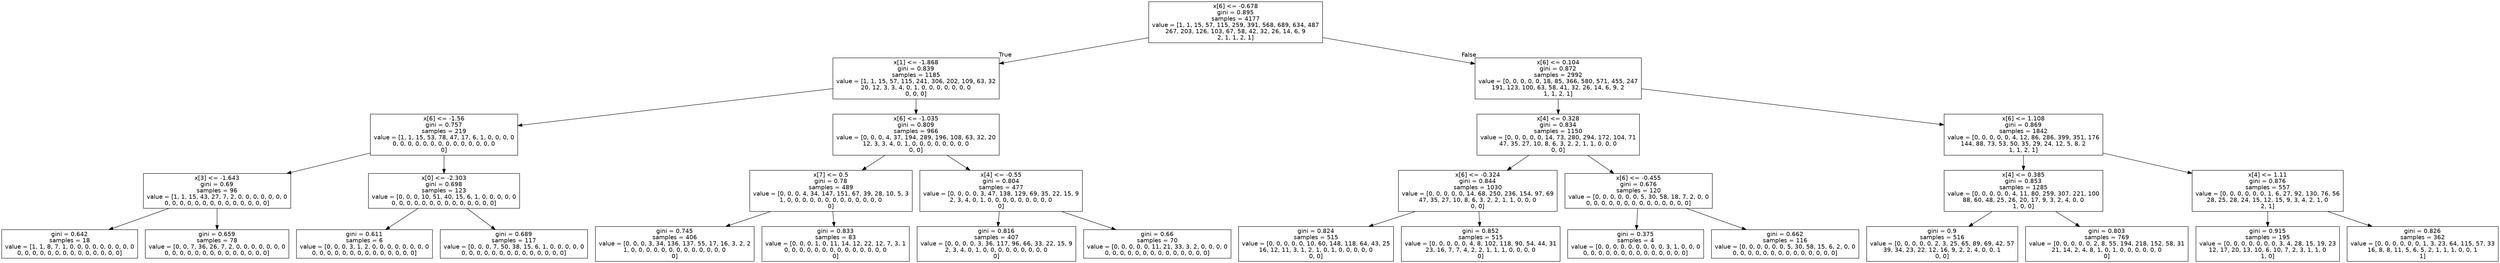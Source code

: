 digraph Tree {
node [shape=box, fontname="helvetica"] ;
edge [fontname="helvetica"] ;
0 [label="x[6] <= -0.678\ngini = 0.895\nsamples = 4177\nvalue = [1, 1, 15, 57, 115, 259, 391, 568, 689, 634, 487\n267, 203, 126, 103, 67, 58, 42, 32, 26, 14, 6, 9\n2, 1, 1, 2, 1]"] ;
1 [label="x[1] <= -1.868\ngini = 0.839\nsamples = 1185\nvalue = [1, 1, 15, 57, 115, 241, 306, 202, 109, 63, 32\n20, 12, 3, 3, 4, 0, 1, 0, 0, 0, 0, 0, 0, 0\n0, 0, 0]"] ;
0 -> 1 [labeldistance=2.5, labelangle=45, headlabel="True"] ;
2 [label="x[6] <= -1.56\ngini = 0.757\nsamples = 219\nvalue = [1, 1, 15, 53, 78, 47, 17, 6, 1, 0, 0, 0, 0\n0, 0, 0, 0, 0, 0, 0, 0, 0, 0, 0, 0, 0, 0\n0]"] ;
1 -> 2 ;
3 [label="x[3] <= -1.643\ngini = 0.69\nsamples = 96\nvalue = [1, 1, 15, 43, 27, 7, 2, 0, 0, 0, 0, 0, 0, 0\n0, 0, 0, 0, 0, 0, 0, 0, 0, 0, 0, 0, 0, 0]"] ;
2 -> 3 ;
4 [label="gini = 0.642\nsamples = 18\nvalue = [1, 1, 8, 7, 1, 0, 0, 0, 0, 0, 0, 0, 0, 0\n0, 0, 0, 0, 0, 0, 0, 0, 0, 0, 0, 0, 0, 0]"] ;
3 -> 4 ;
5 [label="gini = 0.659\nsamples = 78\nvalue = [0, 0, 7, 36, 26, 7, 2, 0, 0, 0, 0, 0, 0, 0\n0, 0, 0, 0, 0, 0, 0, 0, 0, 0, 0, 0, 0, 0]"] ;
3 -> 5 ;
6 [label="x[0] <= -2.303\ngini = 0.698\nsamples = 123\nvalue = [0, 0, 0, 10, 51, 40, 15, 6, 1, 0, 0, 0, 0, 0\n0, 0, 0, 0, 0, 0, 0, 0, 0, 0, 0, 0, 0, 0]"] ;
2 -> 6 ;
7 [label="gini = 0.611\nsamples = 6\nvalue = [0, 0, 0, 3, 1, 2, 0, 0, 0, 0, 0, 0, 0, 0\n0, 0, 0, 0, 0, 0, 0, 0, 0, 0, 0, 0, 0, 0]"] ;
6 -> 7 ;
8 [label="gini = 0.689\nsamples = 117\nvalue = [0, 0, 0, 7, 50, 38, 15, 6, 1, 0, 0, 0, 0, 0\n0, 0, 0, 0, 0, 0, 0, 0, 0, 0, 0, 0, 0, 0]"] ;
6 -> 8 ;
9 [label="x[6] <= -1.035\ngini = 0.809\nsamples = 966\nvalue = [0, 0, 0, 4, 37, 194, 289, 196, 108, 63, 32, 20\n12, 3, 3, 4, 0, 1, 0, 0, 0, 0, 0, 0, 0, 0\n0, 0]"] ;
1 -> 9 ;
10 [label="x[7] <= 0.5\ngini = 0.78\nsamples = 489\nvalue = [0, 0, 0, 4, 34, 147, 151, 67, 39, 28, 10, 5, 3\n1, 0, 0, 0, 0, 0, 0, 0, 0, 0, 0, 0, 0, 0\n0]"] ;
9 -> 10 ;
11 [label="gini = 0.745\nsamples = 406\nvalue = [0, 0, 0, 3, 34, 136, 137, 55, 17, 16, 3, 2, 2\n1, 0, 0, 0, 0, 0, 0, 0, 0, 0, 0, 0, 0, 0\n0]"] ;
10 -> 11 ;
12 [label="gini = 0.833\nsamples = 83\nvalue = [0, 0, 0, 1, 0, 11, 14, 12, 22, 12, 7, 3, 1\n0, 0, 0, 0, 0, 0, 0, 0, 0, 0, 0, 0, 0, 0\n0]"] ;
10 -> 12 ;
13 [label="x[4] <= -0.55\ngini = 0.804\nsamples = 477\nvalue = [0, 0, 0, 0, 3, 47, 138, 129, 69, 35, 22, 15, 9\n2, 3, 4, 0, 1, 0, 0, 0, 0, 0, 0, 0, 0, 0\n0]"] ;
9 -> 13 ;
14 [label="gini = 0.816\nsamples = 407\nvalue = [0, 0, 0, 0, 3, 36, 117, 96, 66, 33, 22, 15, 9\n2, 3, 4, 0, 1, 0, 0, 0, 0, 0, 0, 0, 0, 0\n0]"] ;
13 -> 14 ;
15 [label="gini = 0.66\nsamples = 70\nvalue = [0, 0, 0, 0, 0, 11, 21, 33, 3, 2, 0, 0, 0, 0\n0, 0, 0, 0, 0, 0, 0, 0, 0, 0, 0, 0, 0, 0]"] ;
13 -> 15 ;
16 [label="x[6] <= 0.104\ngini = 0.872\nsamples = 2992\nvalue = [0, 0, 0, 0, 0, 18, 85, 366, 580, 571, 455, 247\n191, 123, 100, 63, 58, 41, 32, 26, 14, 6, 9, 2\n1, 1, 2, 1]"] ;
0 -> 16 [labeldistance=2.5, labelangle=-45, headlabel="False"] ;
17 [label="x[4] <= 0.328\ngini = 0.834\nsamples = 1150\nvalue = [0, 0, 0, 0, 0, 14, 73, 280, 294, 172, 104, 71\n47, 35, 27, 10, 8, 6, 3, 2, 2, 1, 1, 0, 0, 0\n0, 0]"] ;
16 -> 17 ;
18 [label="x[6] <= -0.324\ngini = 0.844\nsamples = 1030\nvalue = [0, 0, 0, 0, 0, 14, 68, 250, 236, 154, 97, 69\n47, 35, 27, 10, 8, 6, 3, 2, 2, 1, 1, 0, 0, 0\n0, 0]"] ;
17 -> 18 ;
19 [label="gini = 0.824\nsamples = 515\nvalue = [0, 0, 0, 0, 0, 10, 60, 148, 118, 64, 43, 25\n16, 12, 11, 3, 1, 2, 1, 0, 1, 0, 0, 0, 0, 0\n0, 0]"] ;
18 -> 19 ;
20 [label="gini = 0.852\nsamples = 515\nvalue = [0, 0, 0, 0, 0, 4, 8, 102, 118, 90, 54, 44, 31\n23, 16, 7, 7, 4, 2, 2, 1, 1, 1, 0, 0, 0, 0\n0]"] ;
18 -> 20 ;
21 [label="x[6] <= -0.455\ngini = 0.676\nsamples = 120\nvalue = [0, 0, 0, 0, 0, 0, 5, 30, 58, 18, 7, 2, 0, 0\n0, 0, 0, 0, 0, 0, 0, 0, 0, 0, 0, 0, 0, 0]"] ;
17 -> 21 ;
22 [label="gini = 0.375\nsamples = 4\nvalue = [0, 0, 0, 0, 0, 0, 0, 0, 0, 3, 1, 0, 0, 0\n0, 0, 0, 0, 0, 0, 0, 0, 0, 0, 0, 0, 0, 0]"] ;
21 -> 22 ;
23 [label="gini = 0.662\nsamples = 116\nvalue = [0, 0, 0, 0, 0, 0, 5, 30, 58, 15, 6, 2, 0, 0\n0, 0, 0, 0, 0, 0, 0, 0, 0, 0, 0, 0, 0, 0]"] ;
21 -> 23 ;
24 [label="x[6] <= 1.108\ngini = 0.869\nsamples = 1842\nvalue = [0, 0, 0, 0, 0, 4, 12, 86, 286, 399, 351, 176\n144, 88, 73, 53, 50, 35, 29, 24, 12, 5, 8, 2\n1, 1, 2, 1]"] ;
16 -> 24 ;
25 [label="x[4] <= 0.385\ngini = 0.853\nsamples = 1285\nvalue = [0, 0, 0, 0, 0, 4, 11, 80, 259, 307, 221, 100\n88, 60, 48, 25, 26, 20, 17, 9, 3, 2, 4, 0, 0\n1, 0, 0]"] ;
24 -> 25 ;
26 [label="gini = 0.9\nsamples = 516\nvalue = [0, 0, 0, 0, 0, 2, 3, 25, 65, 89, 69, 42, 57\n39, 34, 23, 22, 12, 16, 9, 2, 2, 4, 0, 0, 1\n0, 0]"] ;
25 -> 26 ;
27 [label="gini = 0.803\nsamples = 769\nvalue = [0, 0, 0, 0, 0, 2, 8, 55, 194, 218, 152, 58, 31\n21, 14, 2, 4, 8, 1, 0, 1, 0, 0, 0, 0, 0, 0\n0]"] ;
25 -> 27 ;
28 [label="x[4] <= 1.11\ngini = 0.876\nsamples = 557\nvalue = [0, 0, 0, 0, 0, 0, 1, 6, 27, 92, 130, 76, 56\n28, 25, 28, 24, 15, 12, 15, 9, 3, 4, 2, 1, 0\n2, 1]"] ;
24 -> 28 ;
29 [label="gini = 0.915\nsamples = 195\nvalue = [0, 0, 0, 0, 0, 0, 0, 3, 4, 28, 15, 19, 23\n12, 17, 20, 13, 10, 6, 10, 7, 2, 3, 1, 1, 0\n1, 0]"] ;
28 -> 29 ;
30 [label="gini = 0.826\nsamples = 362\nvalue = [0, 0, 0, 0, 0, 0, 1, 3, 23, 64, 115, 57, 33\n16, 8, 8, 11, 5, 6, 5, 2, 1, 1, 1, 0, 0, 1\n1]"] ;
28 -> 30 ;
}